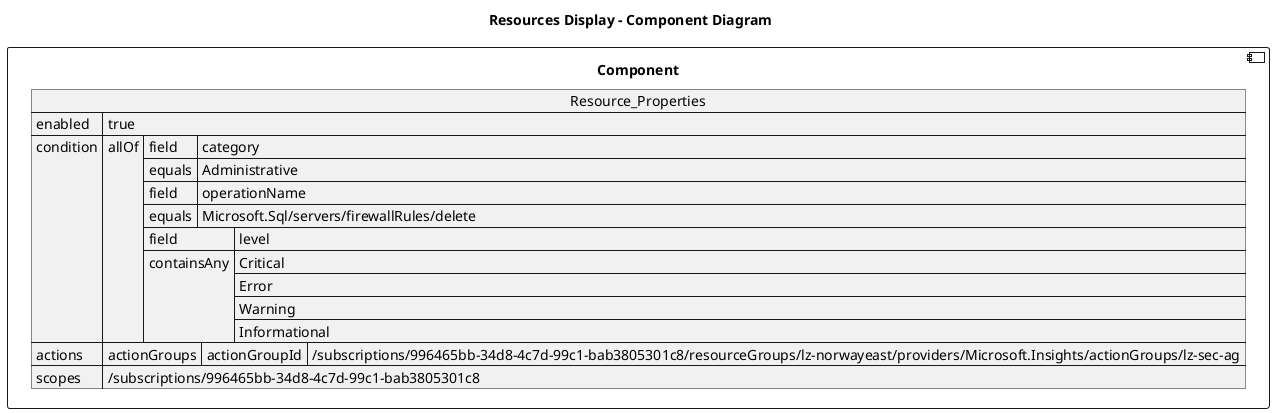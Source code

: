 @startuml

title Resources Display - Component Diagram

component Component {

json  Resource_Properties {
  "enabled": true,
  "condition": {
    "allOf": [
      {
        "field": "category",
        "equals": "Administrative"
      },
      {
        "field": "operationName",
        "equals": "Microsoft.Sql/servers/firewallRules/delete"
      },
      {
        "field": "level",
        "containsAny": [
          "Critical",
          "Error",
          "Warning",
          "Informational"
        ]
      }
    ]
  },
  "actions": {
    "actionGroups": [
      {
        "actionGroupId": "/subscriptions/996465bb-34d8-4c7d-99c1-bab3805301c8/resourceGroups/lz-norwayeast/providers/Microsoft.Insights/actionGroups/lz-sec-ag"
      }
    ]
  },
  "scopes": [
    "/subscriptions/996465bb-34d8-4c7d-99c1-bab3805301c8"
  ]
}
}
@enduml
